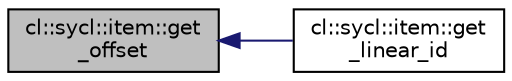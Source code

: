 digraph "cl::sycl::item::get_offset"
{
 // INTERACTIVE_SVG=YES
  bgcolor="transparent";
  edge [fontname="Helvetica",fontsize="10",labelfontname="Helvetica",labelfontsize="10"];
  node [fontname="Helvetica",fontsize="10",shape=record];
  rankdir="LR";
  Node1 [label="cl::sycl::item::get\l_offset",height=0.2,width=0.4,color="black", fillcolor="grey75", style="filled", fontcolor="black"];
  Node1 -> Node2 [dir="back",color="midnightblue",fontsize="10",style="solid",fontname="Helvetica"];
  Node2 [label="cl::sycl::item::get\l_linear_id",height=0.2,width=0.4,color="black",URL="$group__parallelism.html#a6e08a4ab9ce69ef4c22e0249a3b8c607",tooltip="Return the linearized ID in the item&#39;s range. "];
}
